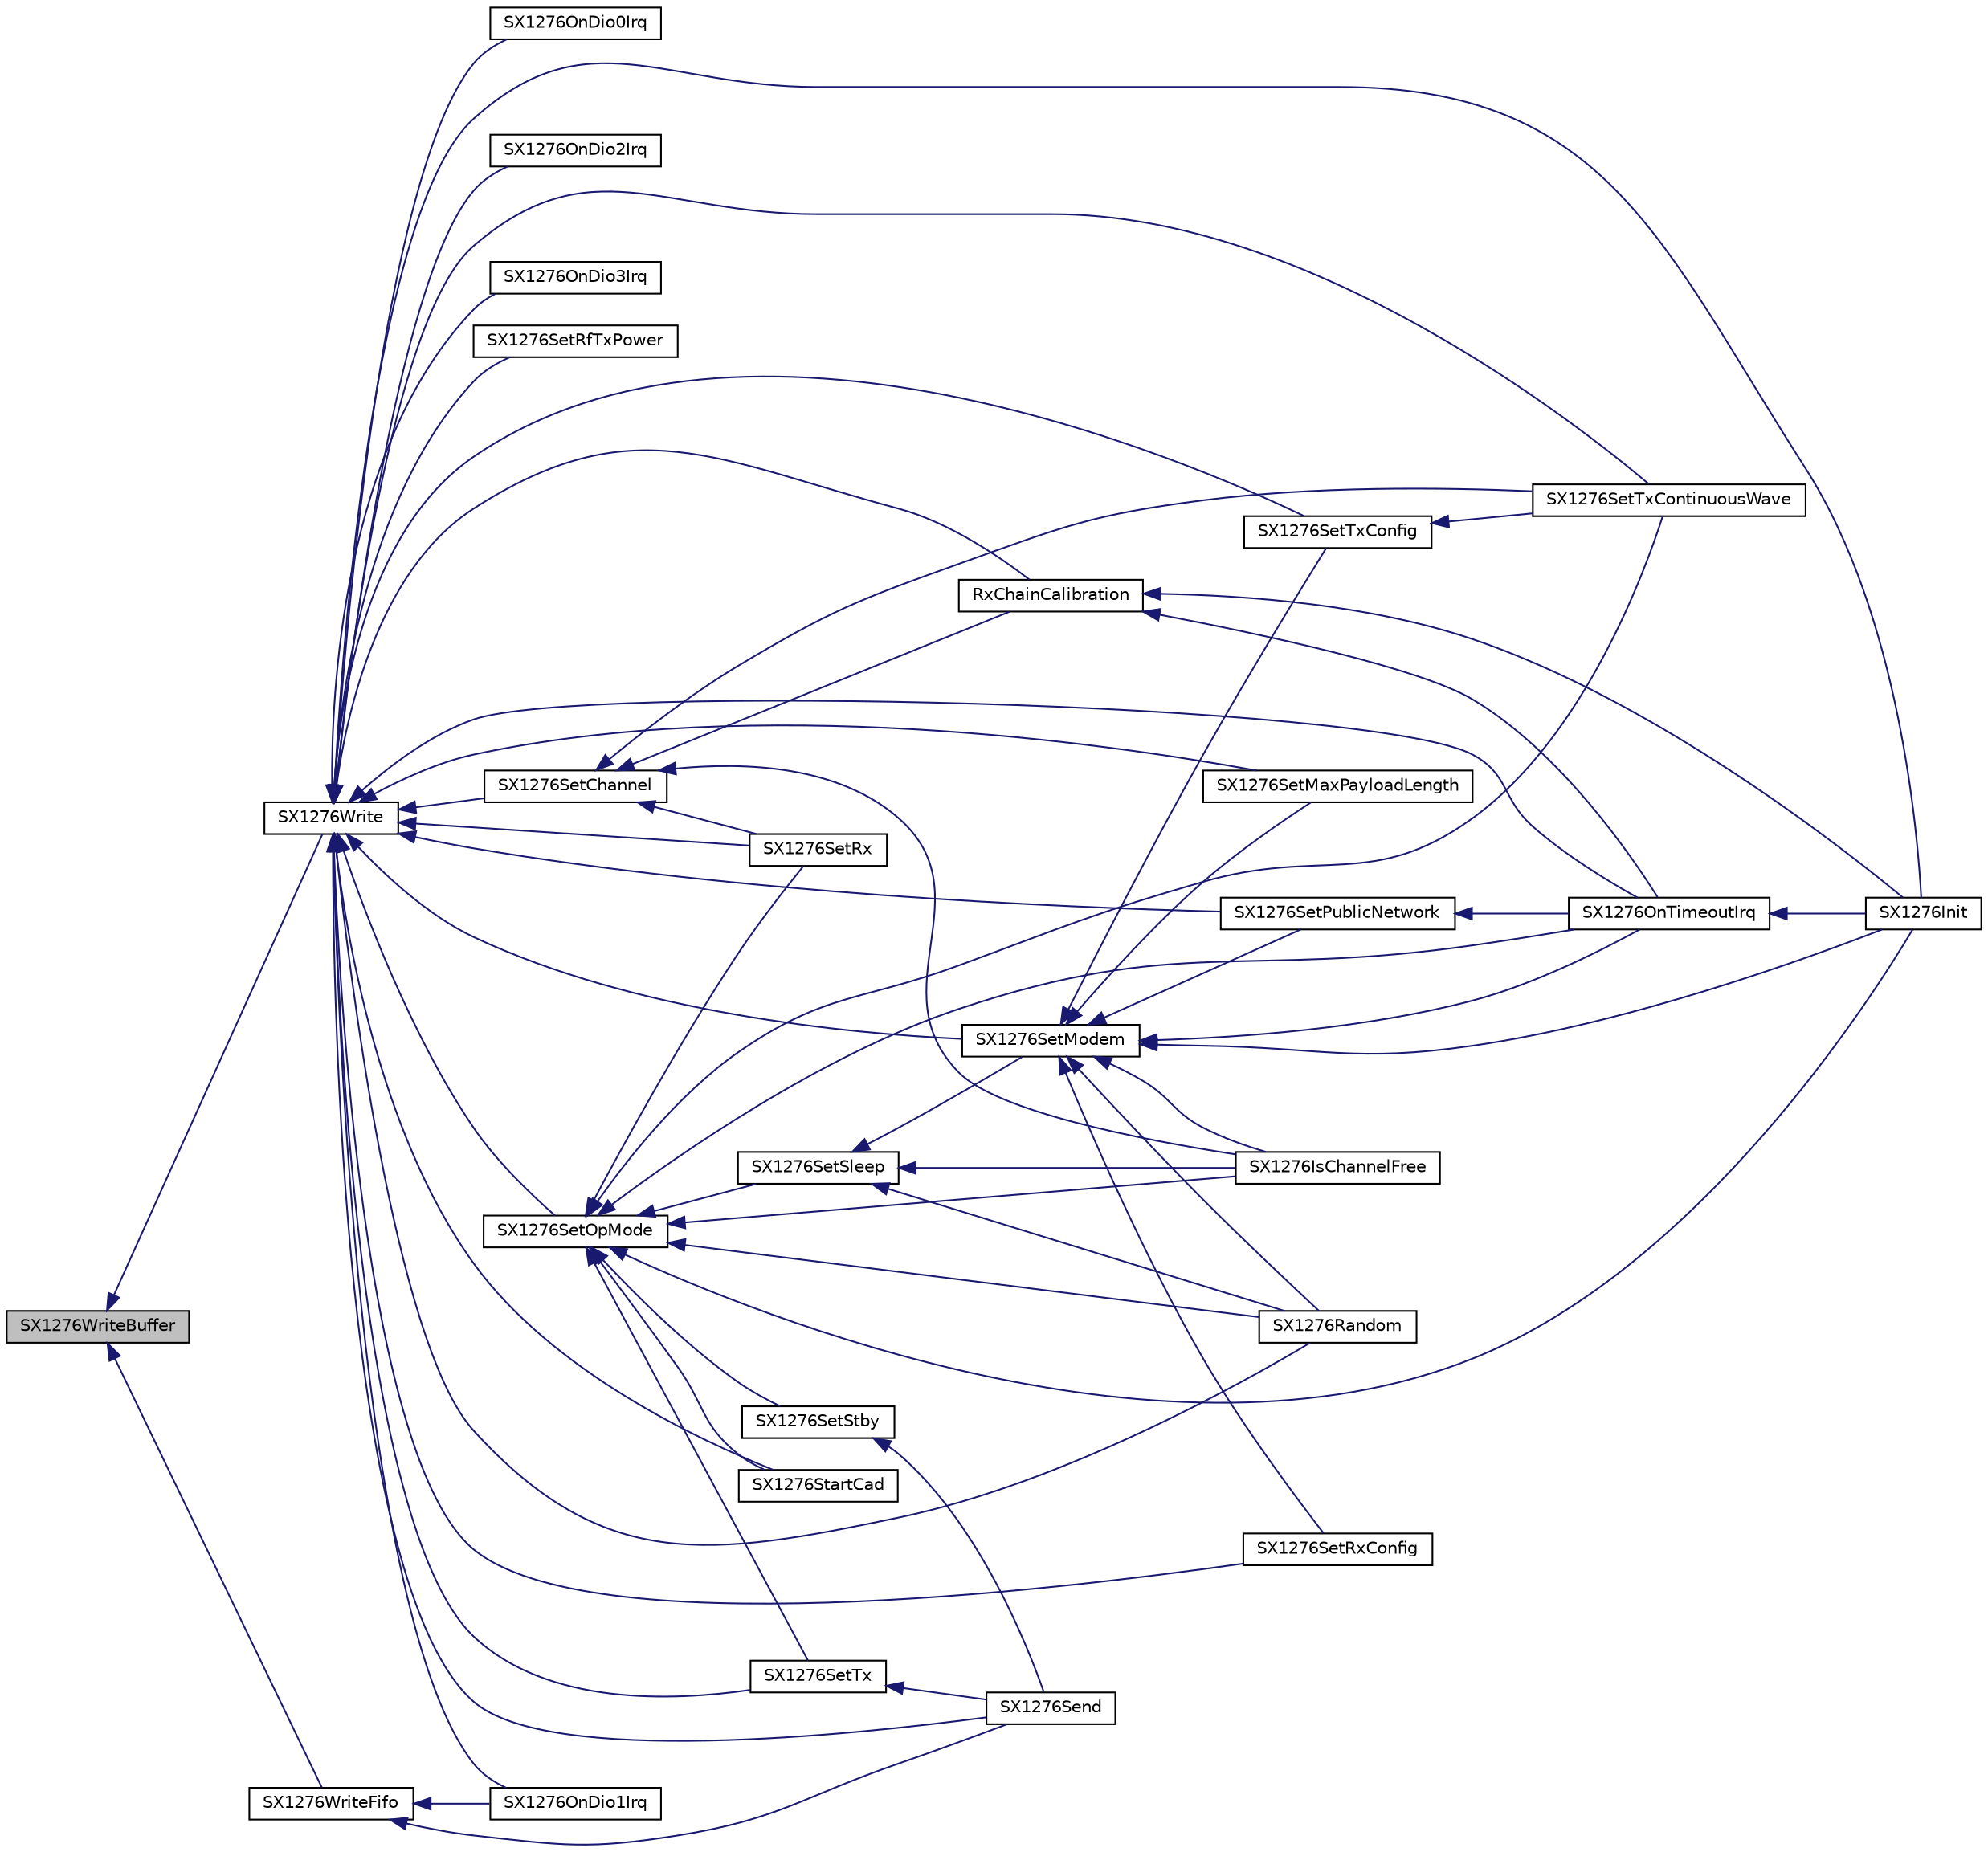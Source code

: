 digraph "SX1276WriteBuffer"
{
  edge [fontname="Helvetica",fontsize="10",labelfontname="Helvetica",labelfontsize="10"];
  node [fontname="Helvetica",fontsize="10",shape=record];
  rankdir="LR";
  Node677 [label="SX1276WriteBuffer",height=0.2,width=0.4,color="black", fillcolor="grey75", style="filled", fontcolor="black"];
  Node677 -> Node678 [dir="back",color="midnightblue",fontsize="10",style="solid",fontname="Helvetica"];
  Node678 [label="SX1276Write",height=0.2,width=0.4,color="black", fillcolor="white", style="filled",URL="$sx1276_8h.html#a15374c2bed5d3ff2d6b95fdf177b645e",tooltip="Writes the radio register at the specified address "];
  Node678 -> Node679 [dir="back",color="midnightblue",fontsize="10",style="solid",fontname="Helvetica"];
  Node679 [label="SX1276Init",height=0.2,width=0.4,color="black", fillcolor="white", style="filled",URL="$sx1276_8h.html#a19a9ddff3f878b85e42c7571485fe3c8",tooltip="Initializes the radio "];
  Node678 -> Node680 [dir="back",color="midnightblue",fontsize="10",style="solid",fontname="Helvetica"];
  Node680 [label="SX1276SetChannel",height=0.2,width=0.4,color="black", fillcolor="white", style="filled",URL="$sx1276_8h.html#a00768e908043081bc32cb83913192f7f",tooltip="Sets the channel configuration "];
  Node680 -> Node681 [dir="back",color="midnightblue",fontsize="10",style="solid",fontname="Helvetica"];
  Node681 [label="SX1276IsChannelFree",height=0.2,width=0.4,color="black", fillcolor="white", style="filled",URL="$sx1276_8h.html#a29f26f7258f8fcd5c27800295639d7c7",tooltip="Checks if the channel is free for the given time "];
  Node680 -> Node682 [dir="back",color="midnightblue",fontsize="10",style="solid",fontname="Helvetica"];
  Node682 [label="RxChainCalibration",height=0.2,width=0.4,color="black", fillcolor="white", style="filled",URL="$sx1276_8h.html#a72e6a30988e816e052a5cb0066dbec83"];
  Node682 -> Node679 [dir="back",color="midnightblue",fontsize="10",style="solid",fontname="Helvetica"];
  Node682 -> Node683 [dir="back",color="midnightblue",fontsize="10",style="solid",fontname="Helvetica"];
  Node683 [label="SX1276OnTimeoutIrq",height=0.2,width=0.4,color="black", fillcolor="white", style="filled",URL="$sx1276_8c.html#a3eda1c409a0269313a079389593d75cb",tooltip="Tx & Rx timeout timer callback "];
  Node683 -> Node679 [dir="back",color="midnightblue",fontsize="10",style="solid",fontname="Helvetica"];
  Node680 -> Node684 [dir="back",color="midnightblue",fontsize="10",style="solid",fontname="Helvetica"];
  Node684 [label="SX1276SetRx",height=0.2,width=0.4,color="black", fillcolor="white", style="filled",URL="$sx1276_8h.html#a8c2df9351fbde83379717dc6f76e5c11",tooltip="Sets the radio in reception mode for the given time "];
  Node680 -> Node685 [dir="back",color="midnightblue",fontsize="10",style="solid",fontname="Helvetica"];
  Node685 [label="SX1276SetTxContinuousWave",height=0.2,width=0.4,color="black", fillcolor="white", style="filled",URL="$sx1276_8h.html#ac77895b054eb64df0ee2fa97061efae8",tooltip="Sets the radio in continuous wave transmission mode "];
  Node678 -> Node686 [dir="back",color="midnightblue",fontsize="10",style="solid",fontname="Helvetica"];
  Node686 [label="SX1276Random",height=0.2,width=0.4,color="black", fillcolor="white", style="filled",URL="$sx1276_8h.html#a9ba39c96b8e339b06dd24543920fd2f7",tooltip="Generates a 32 bits random value based on the RSSI readings "];
  Node678 -> Node682 [dir="back",color="midnightblue",fontsize="10",style="solid",fontname="Helvetica"];
  Node678 -> Node687 [dir="back",color="midnightblue",fontsize="10",style="solid",fontname="Helvetica"];
  Node687 [label="SX1276SetRxConfig",height=0.2,width=0.4,color="black", fillcolor="white", style="filled",URL="$sx1276_8h.html#a6a66ceb9e18a33aaff10d384fa493cf8",tooltip="Sets the reception parameters "];
  Node678 -> Node688 [dir="back",color="midnightblue",fontsize="10",style="solid",fontname="Helvetica"];
  Node688 [label="SX1276SetTxConfig",height=0.2,width=0.4,color="black", fillcolor="white", style="filled",URL="$sx1276_8h.html#a805df2c0c4aa1630eeeb17177a600269",tooltip="Sets the transmission parameters "];
  Node688 -> Node685 [dir="back",color="midnightblue",fontsize="10",style="solid",fontname="Helvetica"];
  Node678 -> Node689 [dir="back",color="midnightblue",fontsize="10",style="solid",fontname="Helvetica"];
  Node689 [label="SX1276Send",height=0.2,width=0.4,color="black", fillcolor="white", style="filled",URL="$sx1276_8h.html#a901a3dcdbf26005e0f3f2def3e3d83b3",tooltip="Sends the buffer of size. Prepares the packet to be sent and sets the radio in transmission ..."];
  Node678 -> Node684 [dir="back",color="midnightblue",fontsize="10",style="solid",fontname="Helvetica"];
  Node678 -> Node690 [dir="back",color="midnightblue",fontsize="10",style="solid",fontname="Helvetica"];
  Node690 [label="SX1276SetTx",height=0.2,width=0.4,color="black", fillcolor="white", style="filled",URL="$sx1276_8c.html#a4aea9f6f1070dfd4e4b73bb5ddc1fe38",tooltip="Sets the SX1276 in transmission mode for the given time "];
  Node690 -> Node689 [dir="back",color="midnightblue",fontsize="10",style="solid",fontname="Helvetica"];
  Node678 -> Node691 [dir="back",color="midnightblue",fontsize="10",style="solid",fontname="Helvetica"];
  Node691 [label="SX1276StartCad",height=0.2,width=0.4,color="black", fillcolor="white", style="filled",URL="$sx1276_8h.html#a9958c574c62b2235c4f3d4d6571854db",tooltip="Start a Channel Activity Detection "];
  Node678 -> Node685 [dir="back",color="midnightblue",fontsize="10",style="solid",fontname="Helvetica"];
  Node678 -> Node692 [dir="back",color="midnightblue",fontsize="10",style="solid",fontname="Helvetica"];
  Node692 [label="SX1276SetOpMode",height=0.2,width=0.4,color="black", fillcolor="white", style="filled",URL="$sx1276_8h.html#aaaac2e0d7b5bd63fabf38a235d27a452",tooltip="Sets the SX1276 operating mode "];
  Node692 -> Node679 [dir="back",color="midnightblue",fontsize="10",style="solid",fontname="Helvetica"];
  Node692 -> Node681 [dir="back",color="midnightblue",fontsize="10",style="solid",fontname="Helvetica"];
  Node692 -> Node686 [dir="back",color="midnightblue",fontsize="10",style="solid",fontname="Helvetica"];
  Node692 -> Node693 [dir="back",color="midnightblue",fontsize="10",style="solid",fontname="Helvetica"];
  Node693 [label="SX1276SetSleep",height=0.2,width=0.4,color="black", fillcolor="white", style="filled",URL="$sx1276_8h.html#a32a7b8c477b2f400f96a3255e1ab7620",tooltip="Sets the radio in sleep mode "];
  Node693 -> Node681 [dir="back",color="midnightblue",fontsize="10",style="solid",fontname="Helvetica"];
  Node693 -> Node686 [dir="back",color="midnightblue",fontsize="10",style="solid",fontname="Helvetica"];
  Node693 -> Node694 [dir="back",color="midnightblue",fontsize="10",style="solid",fontname="Helvetica"];
  Node694 [label="SX1276SetModem",height=0.2,width=0.4,color="black", fillcolor="white", style="filled",URL="$sx1276_8h.html#a8325968bbefefab02537762dd274aa8b",tooltip="Configures the radio with the given modem "];
  Node694 -> Node679 [dir="back",color="midnightblue",fontsize="10",style="solid",fontname="Helvetica"];
  Node694 -> Node681 [dir="back",color="midnightblue",fontsize="10",style="solid",fontname="Helvetica"];
  Node694 -> Node686 [dir="back",color="midnightblue",fontsize="10",style="solid",fontname="Helvetica"];
  Node694 -> Node687 [dir="back",color="midnightblue",fontsize="10",style="solid",fontname="Helvetica"];
  Node694 -> Node688 [dir="back",color="midnightblue",fontsize="10",style="solid",fontname="Helvetica"];
  Node694 -> Node695 [dir="back",color="midnightblue",fontsize="10",style="solid",fontname="Helvetica"];
  Node695 [label="SX1276SetMaxPayloadLength",height=0.2,width=0.4,color="black", fillcolor="white", style="filled",URL="$sx1276_8h.html#aac0bb6d289a1afe69f550cb148f3bac8",tooltip="Sets the maximum payload length. "];
  Node694 -> Node696 [dir="back",color="midnightblue",fontsize="10",style="solid",fontname="Helvetica"];
  Node696 [label="SX1276SetPublicNetwork",height=0.2,width=0.4,color="black", fillcolor="white", style="filled",URL="$sx1276_8h.html#a8acacaf2d3e05a712a90f587d1908c6c",tooltip="Sets the network to public or private. Updates the sync byte. "];
  Node696 -> Node683 [dir="back",color="midnightblue",fontsize="10",style="solid",fontname="Helvetica"];
  Node694 -> Node683 [dir="back",color="midnightblue",fontsize="10",style="solid",fontname="Helvetica"];
  Node692 -> Node697 [dir="back",color="midnightblue",fontsize="10",style="solid",fontname="Helvetica"];
  Node697 [label="SX1276SetStby",height=0.2,width=0.4,color="black", fillcolor="white", style="filled",URL="$sx1276_8h.html#aaef7a98104b400b235ef76de0cfb17df",tooltip="Sets the radio in standby mode "];
  Node697 -> Node689 [dir="back",color="midnightblue",fontsize="10",style="solid",fontname="Helvetica"];
  Node692 -> Node684 [dir="back",color="midnightblue",fontsize="10",style="solid",fontname="Helvetica"];
  Node692 -> Node690 [dir="back",color="midnightblue",fontsize="10",style="solid",fontname="Helvetica"];
  Node692 -> Node691 [dir="back",color="midnightblue",fontsize="10",style="solid",fontname="Helvetica"];
  Node692 -> Node685 [dir="back",color="midnightblue",fontsize="10",style="solid",fontname="Helvetica"];
  Node692 -> Node683 [dir="back",color="midnightblue",fontsize="10",style="solid",fontname="Helvetica"];
  Node678 -> Node694 [dir="back",color="midnightblue",fontsize="10",style="solid",fontname="Helvetica"];
  Node678 -> Node695 [dir="back",color="midnightblue",fontsize="10",style="solid",fontname="Helvetica"];
  Node678 -> Node696 [dir="back",color="midnightblue",fontsize="10",style="solid",fontname="Helvetica"];
  Node678 -> Node683 [dir="back",color="midnightblue",fontsize="10",style="solid",fontname="Helvetica"];
  Node678 -> Node698 [dir="back",color="midnightblue",fontsize="10",style="solid",fontname="Helvetica"];
  Node698 [label="SX1276OnDio0Irq",height=0.2,width=0.4,color="black", fillcolor="white", style="filled",URL="$sx1276_8c.html#a51cff5becabc1485224d53133f99e0e4",tooltip="DIO 0 IRQ callback "];
  Node678 -> Node699 [dir="back",color="midnightblue",fontsize="10",style="solid",fontname="Helvetica"];
  Node699 [label="SX1276OnDio1Irq",height=0.2,width=0.4,color="black", fillcolor="white", style="filled",URL="$sx1276_8c.html#a9b73d7de11f1d4325b0780938d6328fe",tooltip="DIO 1 IRQ callback "];
  Node678 -> Node700 [dir="back",color="midnightblue",fontsize="10",style="solid",fontname="Helvetica"];
  Node700 [label="SX1276OnDio2Irq",height=0.2,width=0.4,color="black", fillcolor="white", style="filled",URL="$sx1276_8c.html#a6be9c1a3560cc9d8bc746dcb82f5d8ea",tooltip="DIO 2 IRQ callback "];
  Node678 -> Node701 [dir="back",color="midnightblue",fontsize="10",style="solid",fontname="Helvetica"];
  Node701 [label="SX1276OnDio3Irq",height=0.2,width=0.4,color="black", fillcolor="white", style="filled",URL="$sx1276_8c.html#a1aeb3fdb6059d033cb07e0d158a3a933",tooltip="DIO 3 IRQ callback "];
  Node678 -> Node702 [dir="back",color="midnightblue",fontsize="10",style="solid",fontname="Helvetica"];
  Node702 [label="SX1276SetRfTxPower",height=0.2,width=0.4,color="black", fillcolor="white", style="filled",URL="$sx1276mb1las_8c.html#a804e0c422d6664928fa10d4a337f1b46"];
  Node677 -> Node703 [dir="back",color="midnightblue",fontsize="10",style="solid",fontname="Helvetica"];
  Node703 [label="SX1276WriteFifo",height=0.2,width=0.4,color="black", fillcolor="white", style="filled",URL="$sx1276_8c.html#a6bb158ae216d4a685695ce5db5f2205f",tooltip="Writes the buffer contents to the SX1276 FIFO "];
  Node703 -> Node689 [dir="back",color="midnightblue",fontsize="10",style="solid",fontname="Helvetica"];
  Node703 -> Node699 [dir="back",color="midnightblue",fontsize="10",style="solid",fontname="Helvetica"];
}
